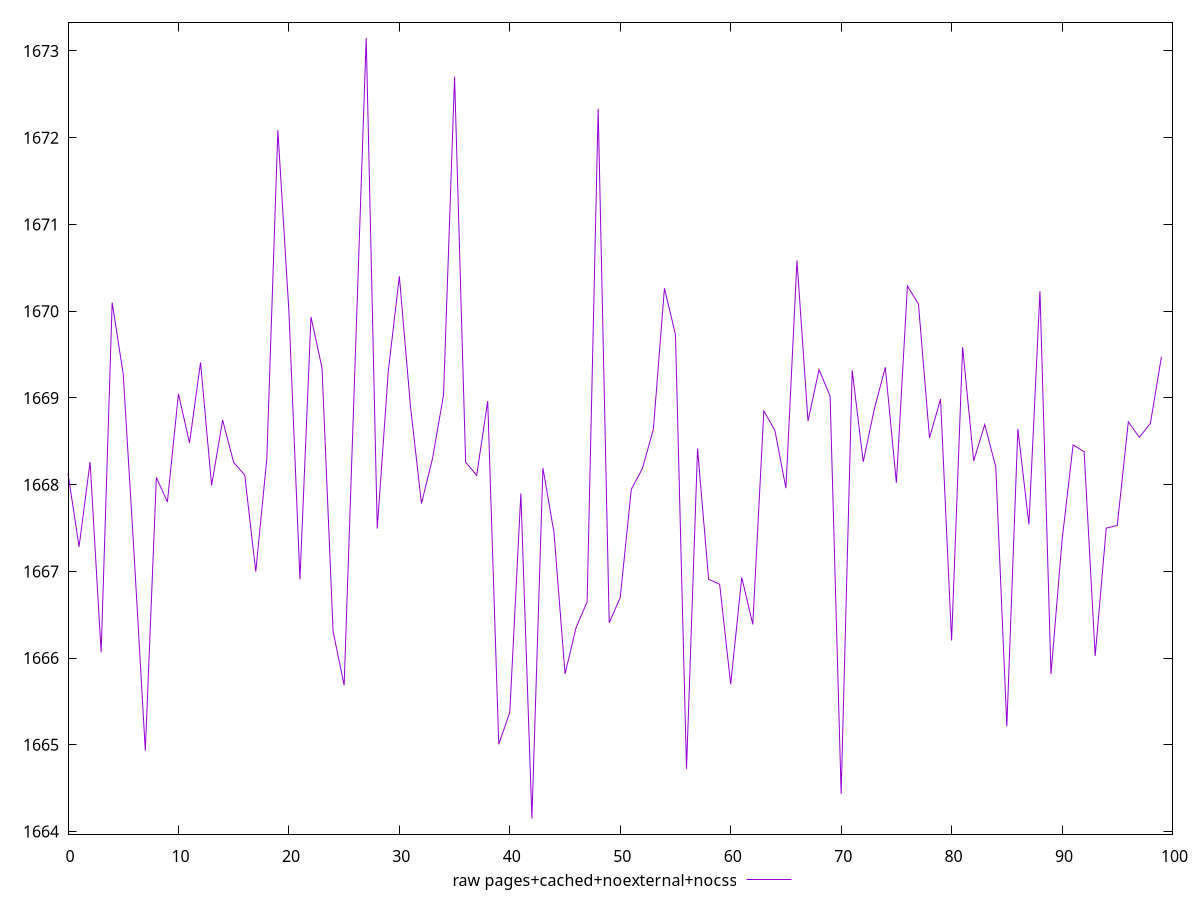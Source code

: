 $_rawPagesCachedNoexternalNocss <<EOF
1668.1299
1667.2834
1668.2605000000003
1666.0650999999998
1670.0987
1669.2729
1667.1632
1664.9336
1668.0828000000001
1667.8015
1669.0463999999997
1668.4811
1669.4086
1667.9921
1668.7439999999997
1668.2552
1668.1109999999999
1666.9977999999996
1668.2971999999997
1672.0859999999998
1669.9990999999998
1666.9078
1669.9338999999998
1669.3424999999997
1666.3091
1665.6854999999996
1669.4301999999996
1673.1508
1667.4936000000002
1669.3098000000005
1670.4017999999996
1668.9126
1667.7824
1668.3002999999999
1669.0333999999998
1672.703
1668.2589999999996
1668.1057999999998
1668.9629
1665.0066999999995
1665.3749999999998
1667.8978000000002
1664.1504999999997
1668.1907
1667.4486
1665.8179
1666.3513000000003
1666.6482999999996
1672.3348999999998
1666.4079000000002
1666.6989999999996
1667.9455000000003
1668.1841000000002
1668.6387999999997
1670.2643999999996
1669.7303000000002
1664.7232999999999
1668.4144000000001
1666.9087000000004
1666.8515000000002
1665.6988999999999
1666.9298999999999
1666.3886000000002
1668.8500000000001
1668.6259999999997
1667.9592999999998
1670.5841999999998
1668.7339
1669.3264
1669.0207
1664.4357000000005
1669.3182000000002
1668.2639
1668.8700999999999
1669.3533000000002
1668.0208
1670.2910000000002
1670.0817999999997
1668.5391000000004
1668.9858000000002
1666.2039
1669.5854
1668.2732999999998
1668.6932000000002
1668.2031000000002
1665.2136999999998
1668.6424000000002
1667.5410000000002
1670.2305999999999
1665.8134
1667.3575
1668.4581999999998
1668.3798000000002
1666.025
1667.4982999999997
1667.5299000000002
1668.7241999999999
1668.5458
1668.7069999999999
1669.4754999999998
EOF
set key outside below
set terminal pngcairo
set output "report_00006_2020-11-02T20-21-41.718Z/first-contentful-paint/pages+cached+noexternal+nocss//raw.png"
set yrange [1663.9704939999997:1673.330806]
plot $_rawPagesCachedNoexternalNocss title "raw pages+cached+noexternal+nocss" with line ,
